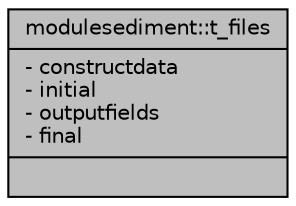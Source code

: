 digraph "modulesediment::t_files"
{
 // LATEX_PDF_SIZE
  edge [fontname="Helvetica",fontsize="10",labelfontname="Helvetica",labelfontsize="10"];
  node [fontname="Helvetica",fontsize="10",shape=record];
  Node1 [label="{modulesediment::t_files\n|- constructdata\l- initial\l- outputfields\l- final\l|}",height=0.2,width=0.4,color="black", fillcolor="grey75", style="filled", fontcolor="black",tooltip=" "];
}
